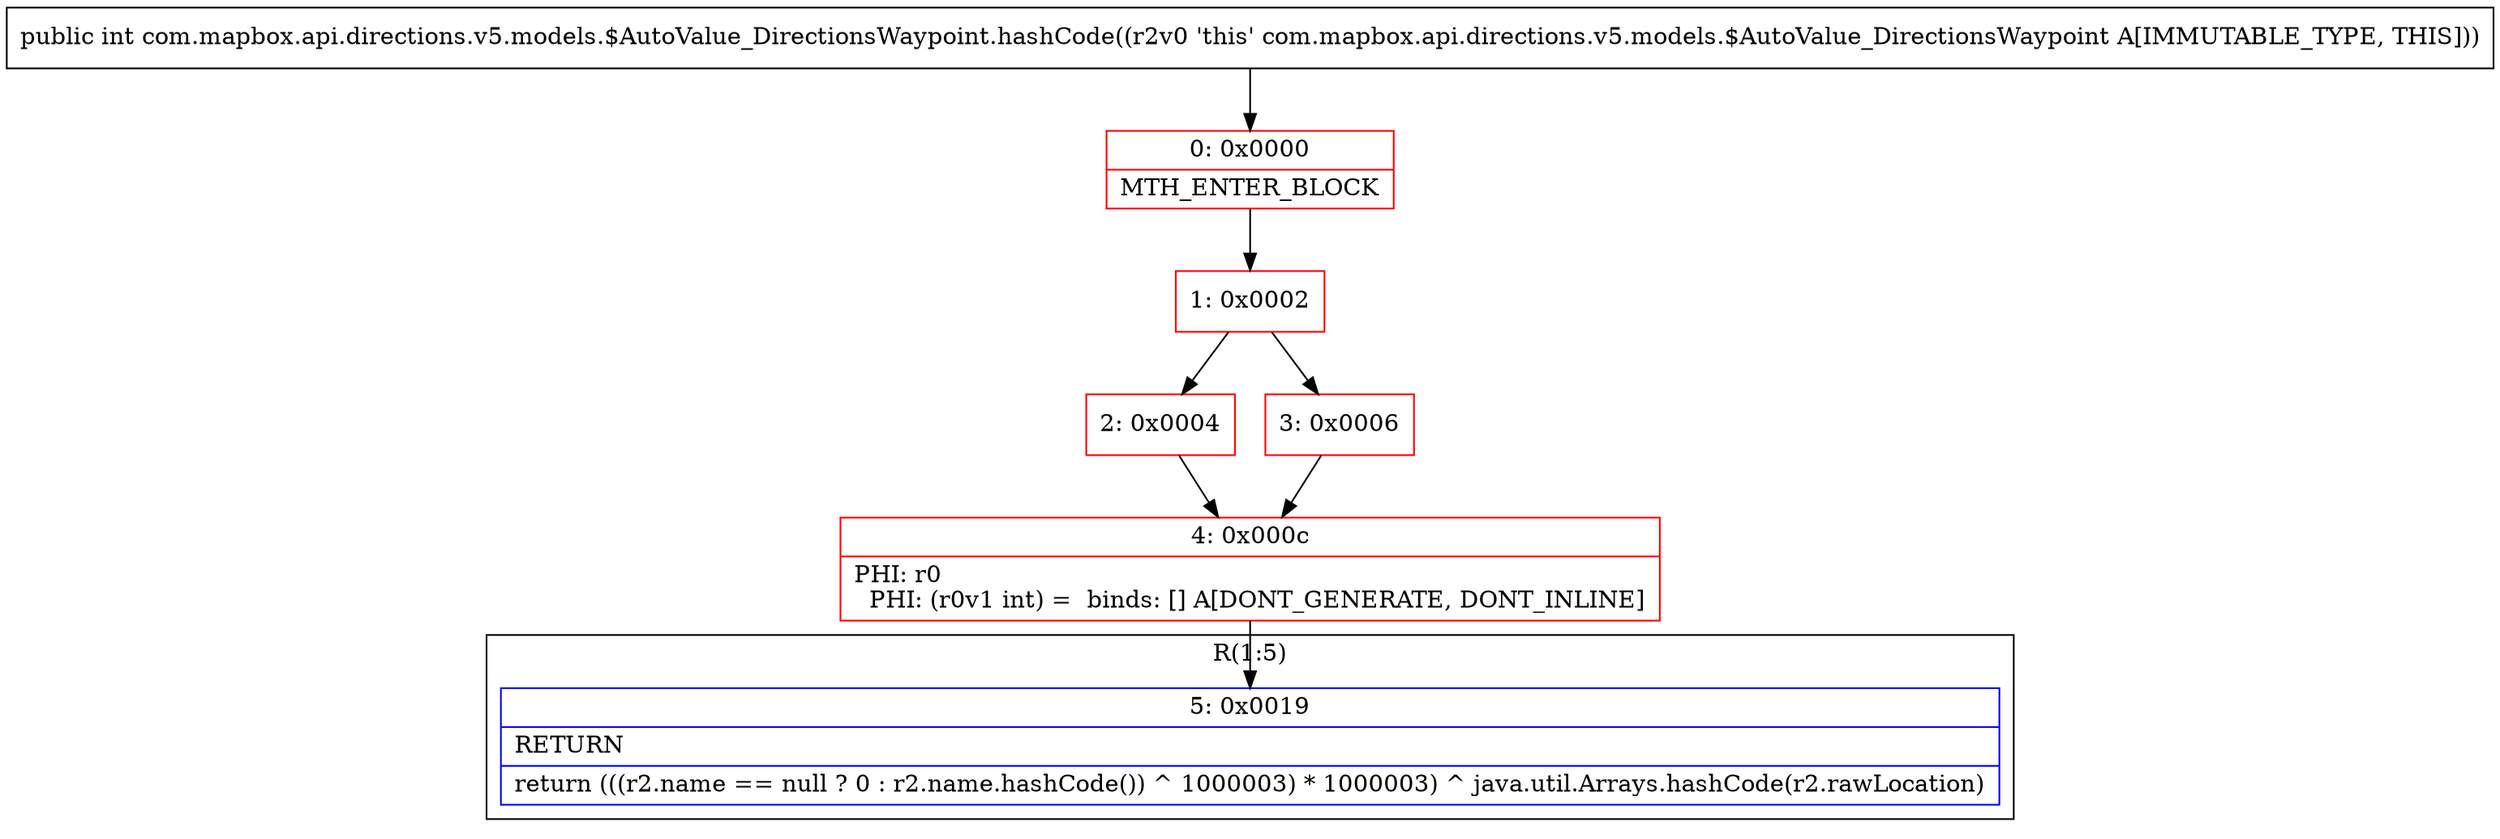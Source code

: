 digraph "CFG forcom.mapbox.api.directions.v5.models.$AutoValue_DirectionsWaypoint.hashCode()I" {
subgraph cluster_Region_1227397733 {
label = "R(1:5)";
node [shape=record,color=blue];
Node_5 [shape=record,label="{5\:\ 0x0019|RETURN\l|return (((r2.name == null ? 0 : r2.name.hashCode()) ^ 1000003) * 1000003) ^ java.util.Arrays.hashCode(r2.rawLocation)\l}"];
}
Node_0 [shape=record,color=red,label="{0\:\ 0x0000|MTH_ENTER_BLOCK\l}"];
Node_1 [shape=record,color=red,label="{1\:\ 0x0002}"];
Node_2 [shape=record,color=red,label="{2\:\ 0x0004}"];
Node_3 [shape=record,color=red,label="{3\:\ 0x0006}"];
Node_4 [shape=record,color=red,label="{4\:\ 0x000c|PHI: r0 \l  PHI: (r0v1 int) =  binds: [] A[DONT_GENERATE, DONT_INLINE]\l}"];
MethodNode[shape=record,label="{public int com.mapbox.api.directions.v5.models.$AutoValue_DirectionsWaypoint.hashCode((r2v0 'this' com.mapbox.api.directions.v5.models.$AutoValue_DirectionsWaypoint A[IMMUTABLE_TYPE, THIS])) }"];
MethodNode -> Node_0;
Node_0 -> Node_1;
Node_1 -> Node_2;
Node_1 -> Node_3;
Node_2 -> Node_4;
Node_3 -> Node_4;
Node_4 -> Node_5;
}


